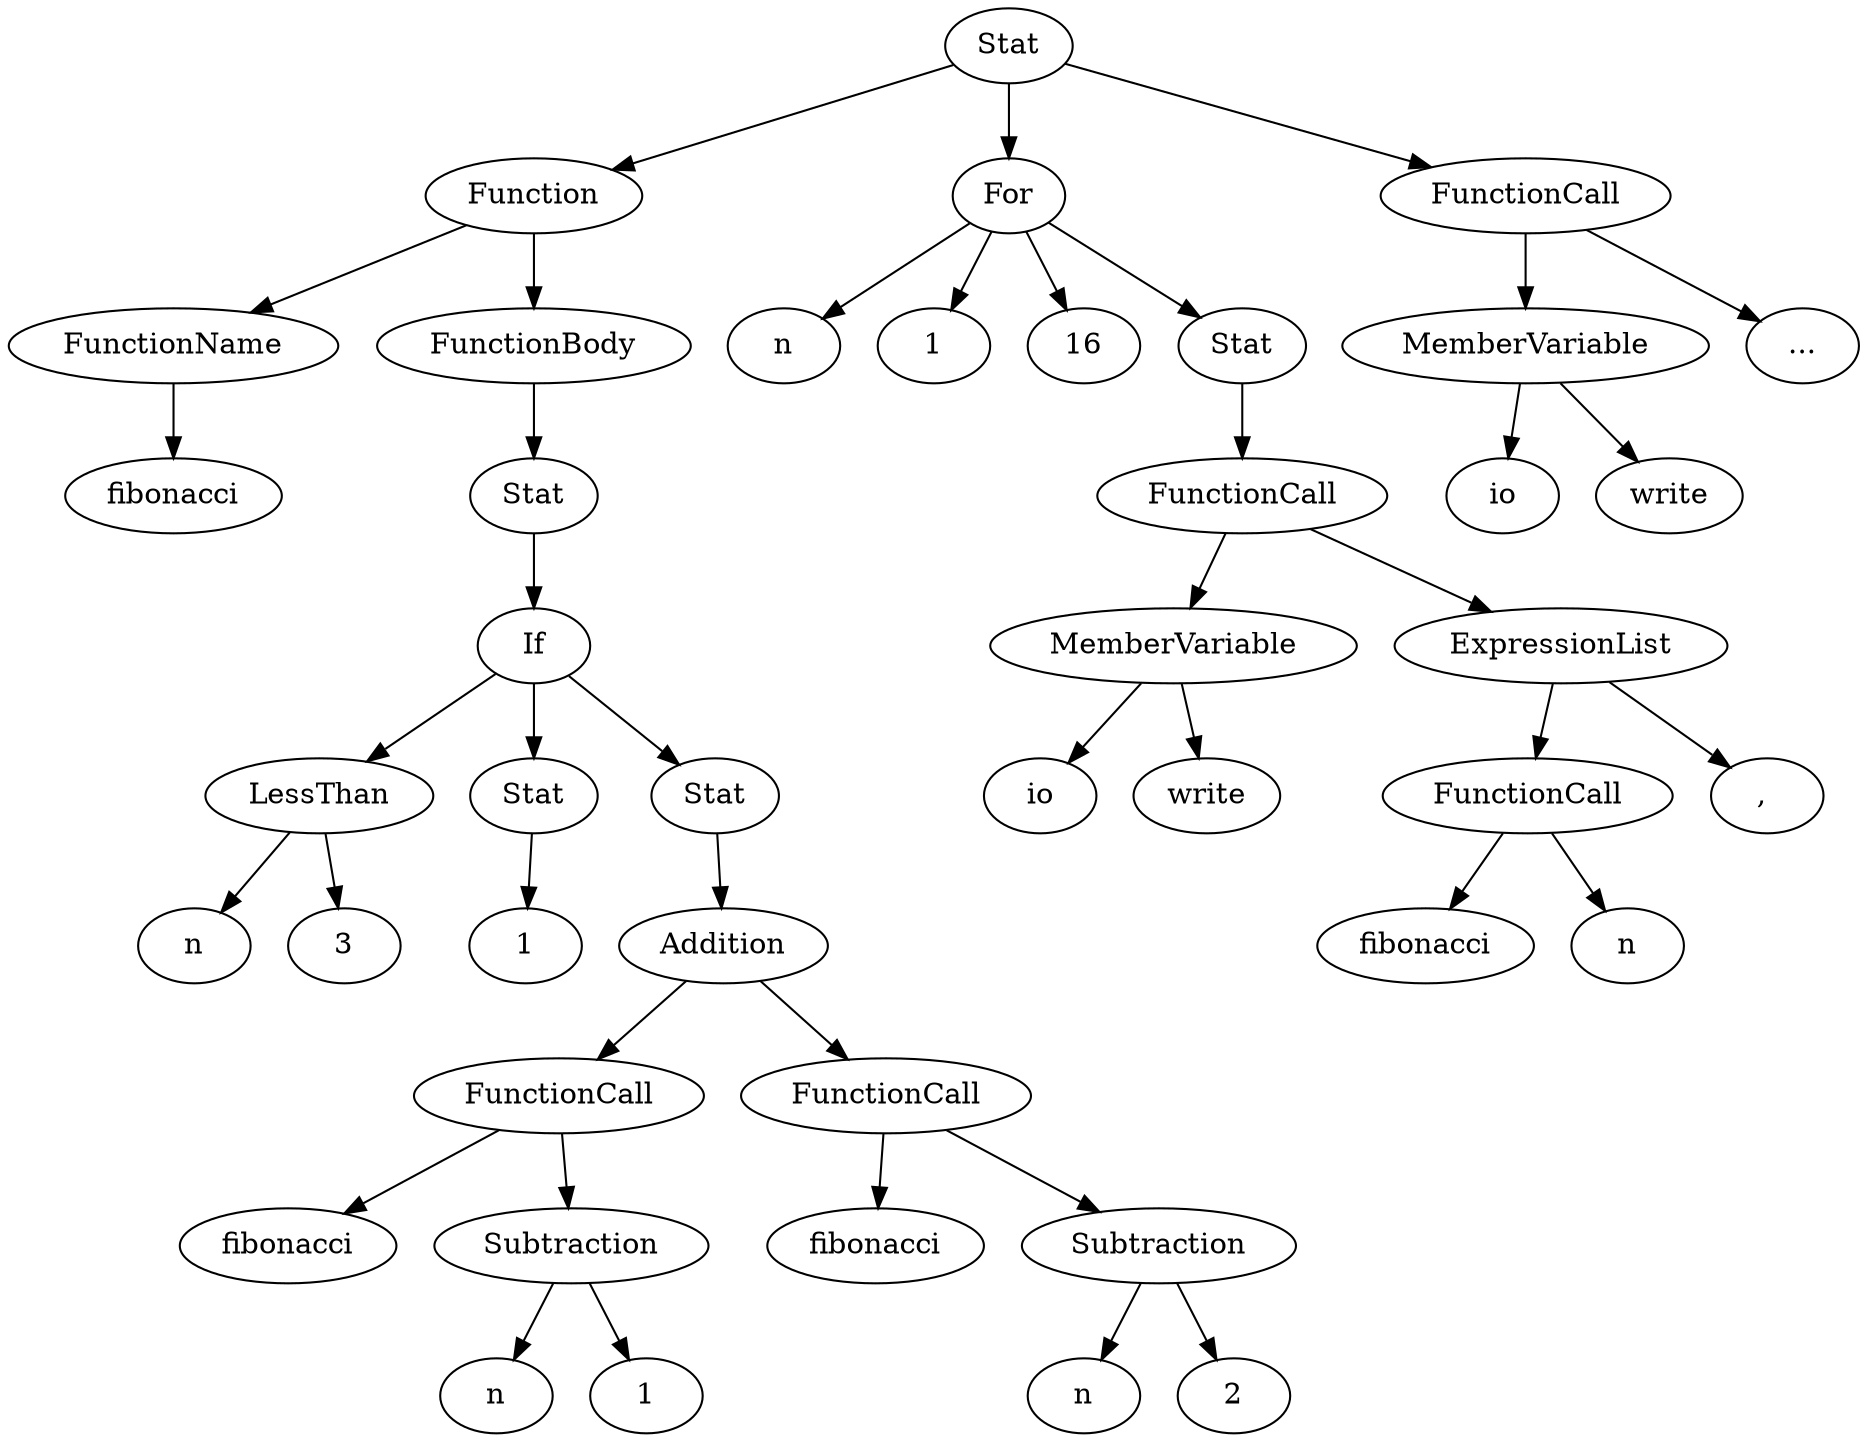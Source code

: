 digraph {
1 [label="fibonacci"]
2 [label="FunctionName"]
2 -> 1
3 [label="n"]
4 [label="3"]
5 [label="LessThan"]
5 -> 3
5 -> 4
6 [label="1"]
7 [label="Stat"]
7 -> 6
8 [label="fibonacci"]
9 [label="n"]
10 [label="1"]
11 [label="Subtraction"]
11 -> 9
11 -> 10
12 [label="FunctionCall"]
12 -> 8
12 -> 11
13 [label="fibonacci"]
14 [label="n"]
15 [label="2"]
16 [label="Subtraction"]
16 -> 14
16 -> 15
17 [label="FunctionCall"]
17 -> 13
17 -> 16
18 [label="Addition"]
18 -> 12
18 -> 17
19 [label="Stat"]
19 -> 18
20 [label="If"]
20 -> 5
20 -> 7
20 -> 19
21 [label="Stat"]
21 -> 20
22 [label="FunctionBody"]
22 -> 21
23 [label="Function"]
23 -> 2
23 -> 22
24 [label="n"]
25 [label="1"]
26 [label="16"]
27 [label="io"]
28 [label="write"]
29 [label="MemberVariable"]
29 -> 27
29 -> 28
30 [label="fibonacci"]
31 [label="n"]
32 [label="FunctionCall"]
32 -> 30
32 -> 31
33 [label=", "]
34 [label="ExpressionList"]
34 -> 32
34 -> 33
35 [label="FunctionCall"]
35 -> 29
35 -> 34
36 [label="Stat"]
36 -> 35
37 [label="For"]
37 -> 24
37 -> 25
37 -> 26
37 -> 36
38 [label="io"]
39 [label="write"]
40 [label="MemberVariable"]
40 -> 38
40 -> 39
41 [label="...\n"]
42 [label="FunctionCall"]
42 -> 40
42 -> 41
43 [label="Stat"]
43 -> 23
43 -> 37
43 -> 42
}

